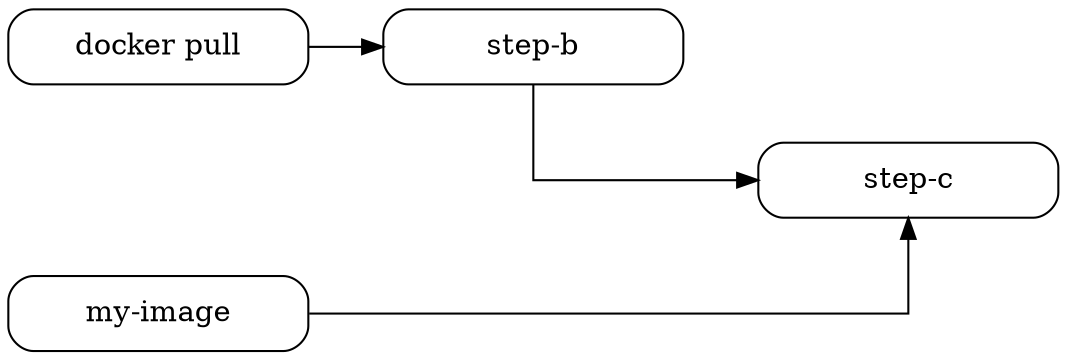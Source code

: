 digraph G {
	nodesep=1;
	rankdir=LR;
	splines=ortho;
	"docker pull"->"step-b";
	"my-image"->"step-c";
	"step-b"->"step-c";
	subgraph rank0 {
	rank=same;
	"docker pull" [ shape=Mrecord, width=2 ];
	"my-image" [ shape=Mrecord, width=2 ];

}
;
	"step-b" [ shape=Mrecord, width=2 ];
	"step-c" [ shape=Mrecord, width=2 ];

}
